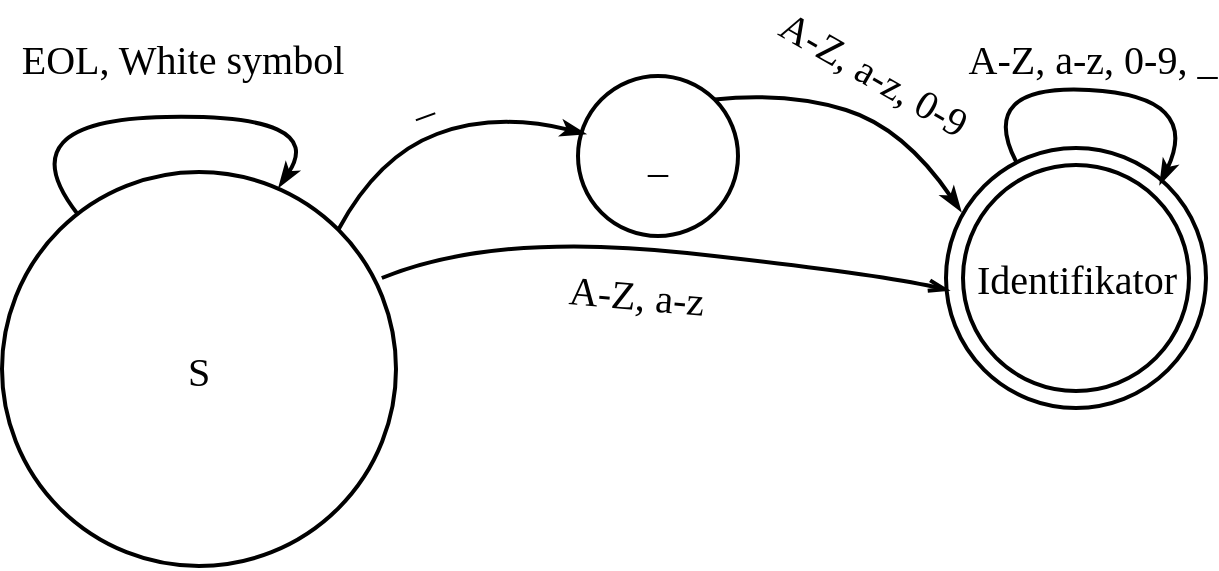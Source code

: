 <mxfile>
    <diagram id="laTX--b3g8E6JttoVayZ" name="Page-1">
        <mxGraphModel dx="1223" dy="1214" grid="0" gridSize="10" guides="1" tooltips="1" connect="1" arrows="1" fold="1" page="0" pageScale="1" pageWidth="850" pageHeight="1100" math="0" shadow="0">
            <root>
                <mxCell id="0"/>
                <mxCell id="1" parent="0"/>
                <mxCell id="2" value="&lt;font face=&quot;Times New Roman&quot; style=&quot;font-size: 20px;&quot;&gt;S&lt;/font&gt;" style="ellipse;whiteSpace=wrap;html=1;aspect=fixed;strokeWidth=2;" vertex="1" parent="1">
                    <mxGeometry x="7" y="8" width="197" height="197" as="geometry"/>
                </mxCell>
                <mxCell id="3" value="&lt;font face=&quot;Times New Roman&quot; style=&quot;font-size: 20px;&quot;&gt;Identifikator&lt;/font&gt;" style="ellipse;whiteSpace=wrap;html=1;aspect=fixed;perimeterSpacing=0;strokeWidth=2;" vertex="1" parent="1">
                    <mxGeometry x="479" y="-4" width="130" height="130" as="geometry"/>
                </mxCell>
                <mxCell id="5" value="" style="curved=1;endArrow=classicThin;html=1;fontFamily=Times New Roman;fontSize=20;entryX=0.703;entryY=0.038;entryDx=0;entryDy=0;strokeWidth=2;entryPerimeter=0;endFill=1;" edge="1" parent="1" source="2" target="2">
                    <mxGeometry width="50" height="50" relative="1" as="geometry">
                        <mxPoint x="167" y="204" as="sourcePoint"/>
                        <mxPoint x="240" y="48" as="targetPoint"/>
                        <Array as="points">
                            <mxPoint x="8" y="-18"/>
                            <mxPoint x="170" y="-21"/>
                        </Array>
                    </mxGeometry>
                </mxCell>
                <mxCell id="6" value="EOL, White symbol" style="text;html=1;align=center;verticalAlign=middle;resizable=0;points=[];autosize=1;strokeColor=none;fillColor=none;fontSize=20;fontFamily=Times New Roman;" vertex="1" parent="1">
                    <mxGeometry x="7" y="-67" width="179" height="36" as="geometry"/>
                </mxCell>
                <mxCell id="8" value="_" style="ellipse;whiteSpace=wrap;html=1;aspect=fixed;strokeWidth=2;fontFamily=Times New Roman;fontSize=20;" vertex="1" parent="1">
                    <mxGeometry x="295" y="-40" width="80" height="80" as="geometry"/>
                </mxCell>
                <mxCell id="9" value="" style="curved=1;endArrow=classicThin;html=1;fontFamily=Times New Roman;fontSize=20;exitX=1;exitY=0;exitDx=0;exitDy=0;entryX=0.046;entryY=0.361;entryDx=0;entryDy=0;strokeWidth=2;entryPerimeter=0;endFill=1;" edge="1" parent="1" source="2" target="8">
                    <mxGeometry width="50" height="50" relative="1" as="geometry">
                        <mxPoint x="135.645" y="61.645" as="sourcePoint"/>
                        <mxPoint x="206.355" y="61.645" as="targetPoint"/>
                        <Array as="points">
                            <mxPoint x="195"/>
                            <mxPoint x="254" y="-22"/>
                        </Array>
                    </mxGeometry>
                </mxCell>
                <mxCell id="11" value="_" style="edgeLabel;html=1;align=center;verticalAlign=middle;resizable=0;points=[];fontSize=20;fontFamily=Times New Roman;labelBorderColor=none;spacingTop=0;rotation=-20;" vertex="1" connectable="0" parent="9">
                    <mxGeometry x="-0.27" y="-1" relative="1" as="geometry">
                        <mxPoint x="7" y="-25" as="offset"/>
                    </mxGeometry>
                </mxCell>
                <mxCell id="12" value="" style="curved=1;endArrow=classicThin;html=1;fontFamily=Times New Roman;fontSize=20;exitX=1;exitY=0;exitDx=0;exitDy=0;entryX=0.057;entryY=0.243;entryDx=0;entryDy=0;strokeWidth=2;entryPerimeter=0;endFill=1;" edge="1" parent="1" source="8" target="3">
                    <mxGeometry width="50" height="50" relative="1" as="geometry">
                        <mxPoint x="185.15" y="46.85" as="sourcePoint"/>
                        <mxPoint x="308.68" y="-1.12" as="targetPoint"/>
                        <Array as="points">
                            <mxPoint x="400" y="-32"/>
                            <mxPoint x="458" y="-14"/>
                        </Array>
                    </mxGeometry>
                </mxCell>
                <mxCell id="13" value="A-Z, a-z, 0-9" style="edgeLabel;html=1;align=center;verticalAlign=middle;resizable=0;points=[];fontSize=20;fontFamily=Times New Roman;labelBorderColor=none;spacingTop=0;rotation=30;" vertex="1" connectable="0" parent="12">
                    <mxGeometry x="-0.27" y="-1" relative="1" as="geometry">
                        <mxPoint x="27" y="-16" as="offset"/>
                    </mxGeometry>
                </mxCell>
                <mxCell id="14" value="" style="curved=1;endArrow=classicThin;html=1;fontFamily=Times New Roman;fontSize=20;strokeWidth=2;endFill=1;" edge="1" parent="1" source="3">
                    <mxGeometry width="50" height="50" relative="1" as="geometry">
                        <mxPoint x="530.004" y="-41.284" as="sourcePoint"/>
                        <mxPoint x="586" y="14" as="targetPoint"/>
                        <Array as="points">
                            <mxPoint x="494" y="-36"/>
                            <mxPoint x="607" y="-30"/>
                        </Array>
                    </mxGeometry>
                </mxCell>
                <mxCell id="15" value="A-Z, a-z, 0-9, _" style="edgeLabel;html=1;align=center;verticalAlign=middle;resizable=0;points=[];fontSize=20;fontFamily=Times New Roman;labelBorderColor=none;spacingTop=0;rotation=0;" vertex="1" connectable="0" parent="14">
                    <mxGeometry x="-0.27" y="-1" relative="1" as="geometry">
                        <mxPoint x="27" y="-16" as="offset"/>
                    </mxGeometry>
                </mxCell>
                <mxCell id="16" value="" style="curved=1;endArrow=openThin;html=1;fontFamily=Times New Roman;fontSize=20;exitX=0.964;exitY=0.269;exitDx=0;exitDy=0;entryX=0.011;entryY=0.547;entryDx=0;entryDy=0;strokeWidth=2;exitPerimeter=0;entryPerimeter=0;endFill=0;" edge="1" parent="1" source="2" target="3">
                    <mxGeometry width="50" height="50" relative="1" as="geometry">
                        <mxPoint x="373.284" y="-18.284" as="sourcePoint"/>
                        <mxPoint x="496.41" y="37.59" as="targetPoint"/>
                        <Array as="points">
                            <mxPoint x="253" y="38"/>
                            <mxPoint x="446" y="59"/>
                        </Array>
                    </mxGeometry>
                </mxCell>
                <mxCell id="17" value="A-Z, a-z" style="edgeLabel;html=1;align=center;verticalAlign=middle;resizable=0;points=[];fontSize=20;fontFamily=Times New Roman;labelBorderColor=none;spacingTop=0;rotation=5;" vertex="1" connectable="0" parent="16">
                    <mxGeometry x="-0.27" y="-1" relative="1" as="geometry">
                        <mxPoint x="26" y="25" as="offset"/>
                    </mxGeometry>
                </mxCell>
                <mxCell id="18" value="&lt;span style=&quot;font-family: &amp;quot;Times New Roman&amp;quot;; font-size: 20px;&quot;&gt;Identifikator&lt;/span&gt;" style="ellipse;whiteSpace=wrap;html=1;aspect=fixed;perimeterSpacing=0;strokeWidth=2;" vertex="1" parent="1">
                    <mxGeometry x="487.5" y="4.5" width="113" height="113" as="geometry"/>
                </mxCell>
            </root>
        </mxGraphModel>
    </diagram>
</mxfile>